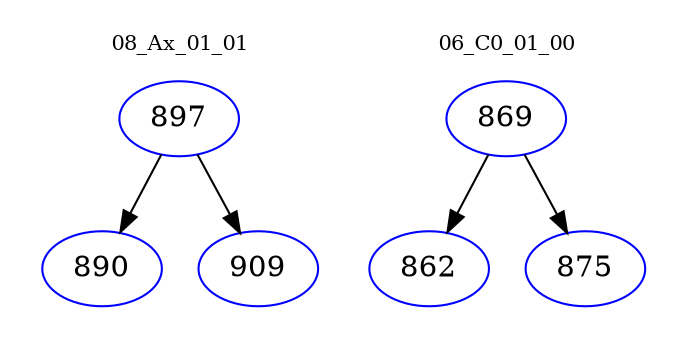 digraph{
subgraph cluster_0 {
color = white
label = "08_Ax_01_01";
fontsize=10;
T0_897 [label="897", color="blue"]
T0_897 -> T0_890 [color="black"]
T0_890 [label="890", color="blue"]
T0_897 -> T0_909 [color="black"]
T0_909 [label="909", color="blue"]
}
subgraph cluster_1 {
color = white
label = "06_C0_01_00";
fontsize=10;
T1_869 [label="869", color="blue"]
T1_869 -> T1_862 [color="black"]
T1_862 [label="862", color="blue"]
T1_869 -> T1_875 [color="black"]
T1_875 [label="875", color="blue"]
}
}
